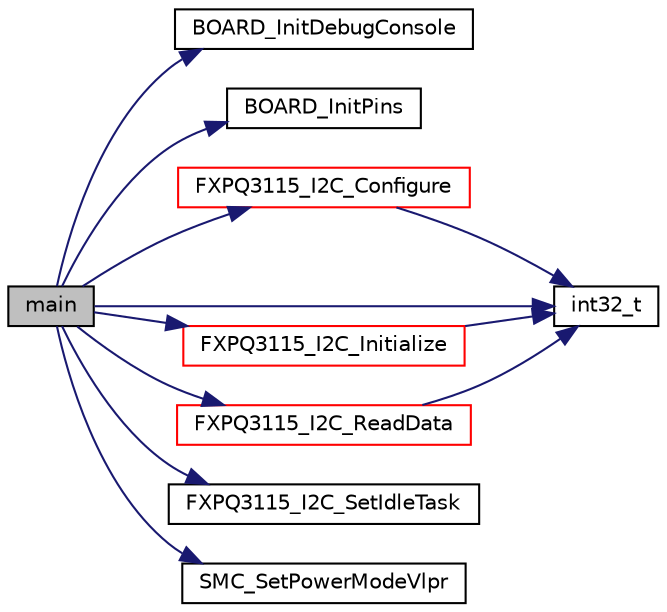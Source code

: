 digraph "main"
{
  edge [fontname="Helvetica",fontsize="10",labelfontname="Helvetica",labelfontsize="10"];
  node [fontname="Helvetica",fontsize="10",shape=record];
  rankdir="LR";
  Node0 [label="main",height=0.2,width=0.4,color="black", fillcolor="grey75", style="filled", fontcolor="black"];
  Node0 -> Node1 [color="midnightblue",fontsize="10",style="solid",fontname="Helvetica"];
  Node1 [label="BOARD_InitDebugConsole",height=0.2,width=0.4,color="black", fillcolor="white", style="filled",URL="$frdm-k64f_2board_8c.html#a4c84ccb952cb083367d7040cf9de3db8"];
  Node0 -> Node2 [color="midnightblue",fontsize="10",style="solid",fontname="Helvetica"];
  Node2 [label="BOARD_InitPins",height=0.2,width=0.4,color="black", fillcolor="white", style="filled",URL="$group__pin__mux.html#ga2c9fe54b6b84723fbaa590a6f4576966",tooltip="Configures pin routing and optionally pin electrical features. "];
  Node0 -> Node3 [color="midnightblue",fontsize="10",style="solid",fontname="Helvetica"];
  Node3 [label="FXPQ3115_I2C_Configure",height=0.2,width=0.4,color="red", fillcolor="white", style="filled",URL="$fxpq3115__drv_8c.html#a02cdde2f932058060c53dc8314e8d03f",tooltip="The interface function to configure he sensor. "];
  Node3 -> Node4 [color="midnightblue",fontsize="10",style="solid",fontname="Helvetica"];
  Node4 [label="int32_t",height=0.2,width=0.4,color="black", fillcolor="white", style="filled",URL="$data__format__service_8h.html#a5d7069350a7d7e65686c77a8038f462f",tooltip="The interface function to append the data on the formated stream. "];
  Node0 -> Node7 [color="midnightblue",fontsize="10",style="solid",fontname="Helvetica"];
  Node7 [label="FXPQ3115_I2C_Initialize",height=0.2,width=0.4,color="red", fillcolor="white", style="filled",URL="$fxpq3115__drv_8c.html#adc40ddb8a9c7c0a986035679f04541c7",tooltip="The interface function to initialize the sensor. "];
  Node7 -> Node4 [color="midnightblue",fontsize="10",style="solid",fontname="Helvetica"];
  Node0 -> Node9 [color="midnightblue",fontsize="10",style="solid",fontname="Helvetica"];
  Node9 [label="FXPQ3115_I2C_ReadData",height=0.2,width=0.4,color="red", fillcolor="white", style="filled",URL="$fxpq3115__drv_8c.html#ac85f1d786d7edcd444ef6d6cea0a8728",tooltip="The interface function to read the sensor data. "];
  Node9 -> Node4 [color="midnightblue",fontsize="10",style="solid",fontname="Helvetica"];
  Node0 -> Node11 [color="midnightblue",fontsize="10",style="solid",fontname="Helvetica"];
  Node11 [label="FXPQ3115_I2C_SetIdleTask",height=0.2,width=0.4,color="black", fillcolor="white", style="filled",URL="$fxpq3115__drv_8c.html#a40b2889e4563cb5224f64e9728cef257",tooltip=": The interface function to set the I2C Idle Task. "];
  Node0 -> Node4 [color="midnightblue",fontsize="10",style="solid",fontname="Helvetica"];
  Node0 -> Node12 [color="midnightblue",fontsize="10",style="solid",fontname="Helvetica"];
  Node12 [label="SMC_SetPowerModeVlpr",height=0.2,width=0.4,color="black", fillcolor="white", style="filled",URL="$lpc54114_8c.html#a82cb114bb9a5ea2f235a0216709d70f8",tooltip="Configures the system to VLPR power mode. API name used from Kinetis family to maintain compatibility..."];
}
